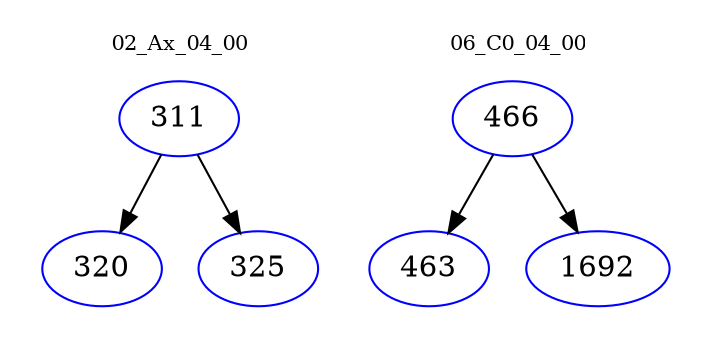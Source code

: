 digraph{
subgraph cluster_0 {
color = white
label = "02_Ax_04_00";
fontsize=10;
T0_311 [label="311", color="blue"]
T0_311 -> T0_320 [color="black"]
T0_320 [label="320", color="blue"]
T0_311 -> T0_325 [color="black"]
T0_325 [label="325", color="blue"]
}
subgraph cluster_1 {
color = white
label = "06_C0_04_00";
fontsize=10;
T1_466 [label="466", color="blue"]
T1_466 -> T1_463 [color="black"]
T1_463 [label="463", color="blue"]
T1_466 -> T1_1692 [color="black"]
T1_1692 [label="1692", color="blue"]
}
}
